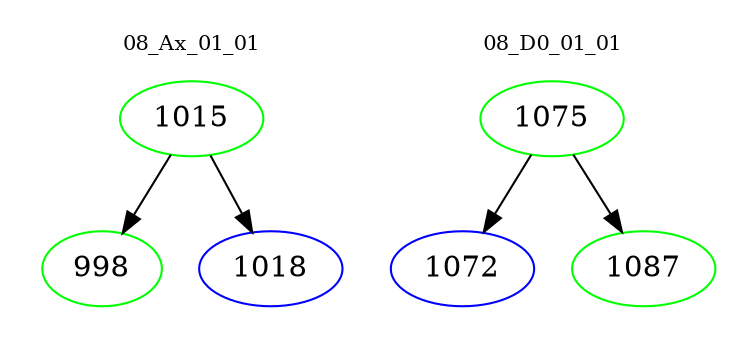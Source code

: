 digraph{
subgraph cluster_0 {
color = white
label = "08_Ax_01_01";
fontsize=10;
T0_1015 [label="1015", color="green"]
T0_1015 -> T0_998 [color="black"]
T0_998 [label="998", color="green"]
T0_1015 -> T0_1018 [color="black"]
T0_1018 [label="1018", color="blue"]
}
subgraph cluster_1 {
color = white
label = "08_D0_01_01";
fontsize=10;
T1_1075 [label="1075", color="green"]
T1_1075 -> T1_1072 [color="black"]
T1_1072 [label="1072", color="blue"]
T1_1075 -> T1_1087 [color="black"]
T1_1087 [label="1087", color="green"]
}
}
